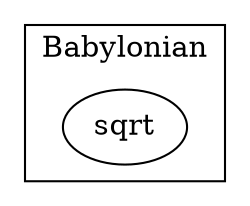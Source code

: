 strict digraph {
subgraph cluster_7333_Babylonian {
label = "Babylonian"
"7333_sqrt" [label="sqrt"]
}subgraph cluster_solidity {
label = "[Solidity]"
}
}